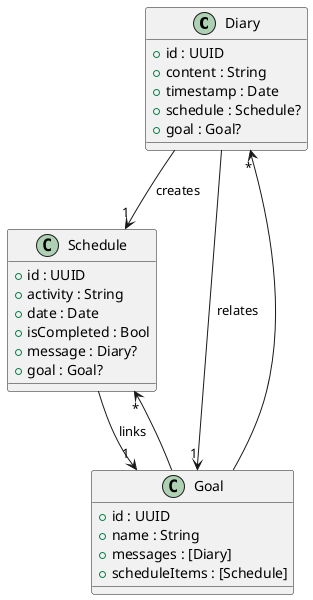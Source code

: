 @startuml

class Diary {
  +id : UUID
  +content : String
  +timestamp : Date
  +schedule : Schedule?
  +goal : Goal?
}

class Schedule {
  +id : UUID
  +activity : String
  +date : Date
  +isCompleted : Bool
  +message : Diary?
  +goal : Goal?
}

class Goal {
  +id : UUID
  +name : String
  +messages : [Diary]
  +scheduleItems : [Schedule]
}

Diary --> "1" Schedule : creates
Schedule --> "1" Goal : links
Diary --> "1" Goal : relates
Goal --> "*" Schedule
Goal --> "*" Diary

@enduml
